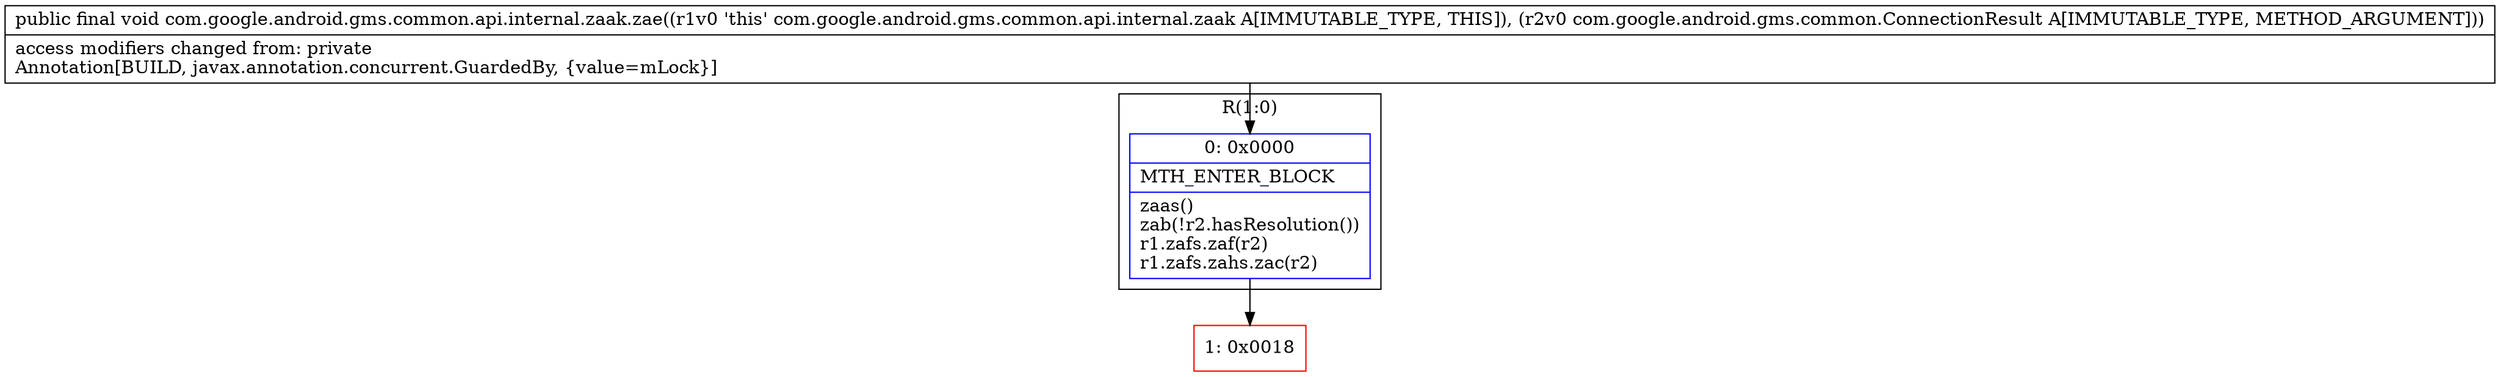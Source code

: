 digraph "CFG forcom.google.android.gms.common.api.internal.zaak.zae(Lcom\/google\/android\/gms\/common\/ConnectionResult;)V" {
subgraph cluster_Region_1672536054 {
label = "R(1:0)";
node [shape=record,color=blue];
Node_0 [shape=record,label="{0\:\ 0x0000|MTH_ENTER_BLOCK\l|zaas()\lzab(!r2.hasResolution())\lr1.zafs.zaf(r2)\lr1.zafs.zahs.zac(r2)\l}"];
}
Node_1 [shape=record,color=red,label="{1\:\ 0x0018}"];
MethodNode[shape=record,label="{public final void com.google.android.gms.common.api.internal.zaak.zae((r1v0 'this' com.google.android.gms.common.api.internal.zaak A[IMMUTABLE_TYPE, THIS]), (r2v0 com.google.android.gms.common.ConnectionResult A[IMMUTABLE_TYPE, METHOD_ARGUMENT]))  | access modifiers changed from: private\lAnnotation[BUILD, javax.annotation.concurrent.GuardedBy, \{value=mLock\}]\l}"];
MethodNode -> Node_0;
Node_0 -> Node_1;
}

